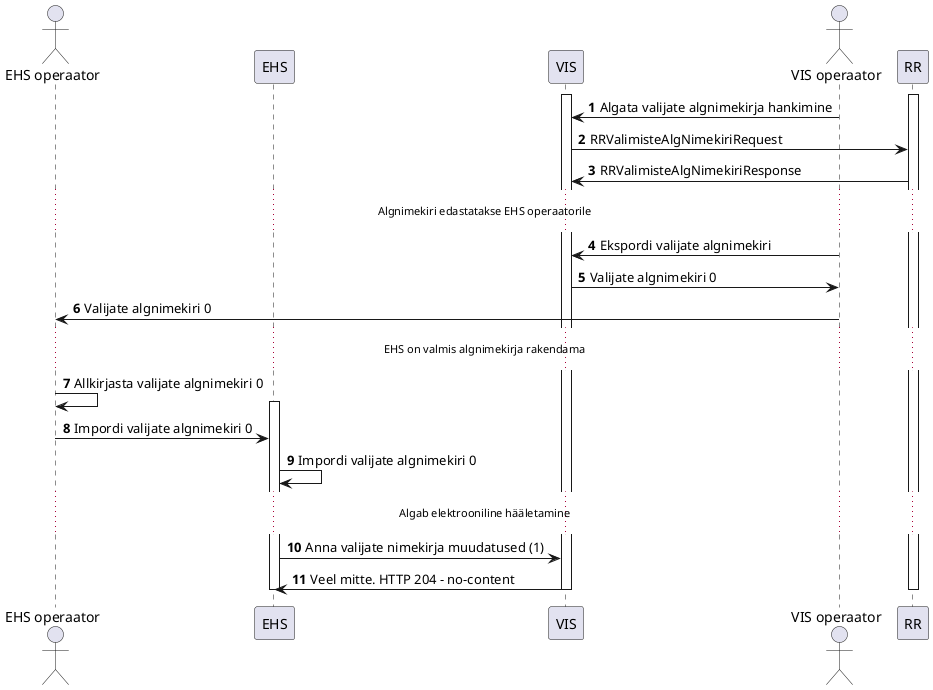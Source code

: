 @startuml
autonumber
actor "EHS operaator" as ac_ehs
participant "EHS" as ehs
participant "VIS" as vis
actor "VIS operaator" as ac_vis
participant "RR" as rr

activate vis
activate rr

ac_vis -> vis : Algata valijate algnimekirja hankimine
vis -> rr : RRValimisteAlgNimekiriRequest
rr -> vis : RRValimisteAlgNimekiriResponse

...Algnimekiri edastatakse EHS operaatorile...

ac_vis -> vis: Ekspordi valijate algnimekiri
vis -> ac_vis: Valijate algnimekiri 0
ac_vis -> ac_ehs: Valijate algnimekiri 0

...EHS on valmis algnimekirja rakendama...

ac_ehs -> ac_ehs: Allkirjasta valijate algnimekiri 0
activate ehs
ac_ehs -> ehs: Impordi valijate algnimekiri 0
ehs -> ehs: Impordi valijate algnimekiri 0

...Algab elektrooniline hääletamine...

ehs -> vis : Anna valijate nimekirja muudatused (1)
vis -> ehs : Veel mitte. HTTP 204 - no-content

deactivate vis
deactivate rr
deactivate ehs
@enduml
